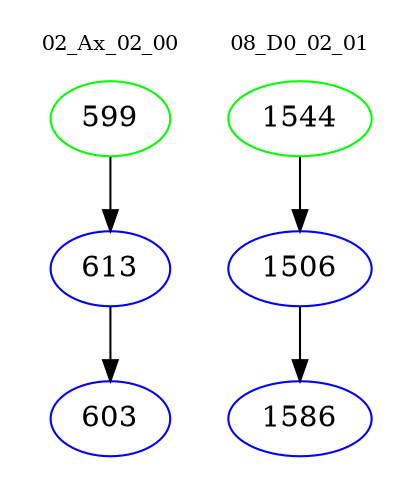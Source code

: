 digraph{
subgraph cluster_0 {
color = white
label = "02_Ax_02_00";
fontsize=10;
T0_599 [label="599", color="green"]
T0_599 -> T0_613 [color="black"]
T0_613 [label="613", color="blue"]
T0_613 -> T0_603 [color="black"]
T0_603 [label="603", color="blue"]
}
subgraph cluster_1 {
color = white
label = "08_D0_02_01";
fontsize=10;
T1_1544 [label="1544", color="green"]
T1_1544 -> T1_1506 [color="black"]
T1_1506 [label="1506", color="blue"]
T1_1506 -> T1_1586 [color="black"]
T1_1586 [label="1586", color="blue"]
}
}
